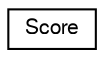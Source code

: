 digraph G
{
  edge [fontname="FreeSans",fontsize="10",labelfontname="FreeSans",labelfontsize="10"];
  node [fontname="FreeSans",fontsize="10",shape=record];
  rankdir=LR;
  Node1 [label="Score",height=0.2,width=0.4,color="black", fillcolor="white", style="filled",URL="$d6/d00/classcom_1_1scoreloop_1_1client_1_1android_1_1core_1_1model_1_1_score.html"];
}

